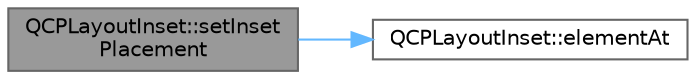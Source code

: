 digraph "QCPLayoutInset::setInsetPlacement"
{
 // LATEX_PDF_SIZE
  bgcolor="transparent";
  edge [fontname=Helvetica,fontsize=10,labelfontname=Helvetica,labelfontsize=10];
  node [fontname=Helvetica,fontsize=10,shape=box,height=0.2,width=0.4];
  rankdir="LR";
  Node1 [label="QCPLayoutInset::setInset\lPlacement",height=0.2,width=0.4,color="gray40", fillcolor="grey60", style="filled", fontcolor="black",tooltip=" "];
  Node1 -> Node2 [color="steelblue1",style="solid"];
  Node2 [label="QCPLayoutInset::elementAt",height=0.2,width=0.4,color="grey40", fillcolor="white", style="filled",URL="$class_q_c_p_layout_inset.html#a881ca205605bae9c034733b808f93a02",tooltip=" "];
}

